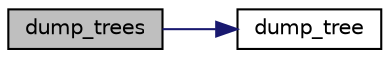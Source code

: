 digraph "dump_trees"
{
 // LATEX_PDF_SIZE
  edge [fontname="Helvetica",fontsize="10",labelfontname="Helvetica",labelfontsize="10"];
  node [fontname="Helvetica",fontsize="10",shape=record];
  rankdir="LR";
  Node1 [label="dump_trees",height=0.2,width=0.4,color="black", fillcolor="grey75", style="filled", fontcolor="black",tooltip=" "];
  Node1 -> Node2 [color="midnightblue",fontsize="10",style="solid",fontname="Helvetica"];
  Node2 [label="dump_tree",height=0.2,width=0.4,color="black", fillcolor="white", style="filled",URL="$x2ap__eNB__management__procedures_8c.html#a0ad81224be108cd5f38544cc56401cfe",tooltip=" "];
}

